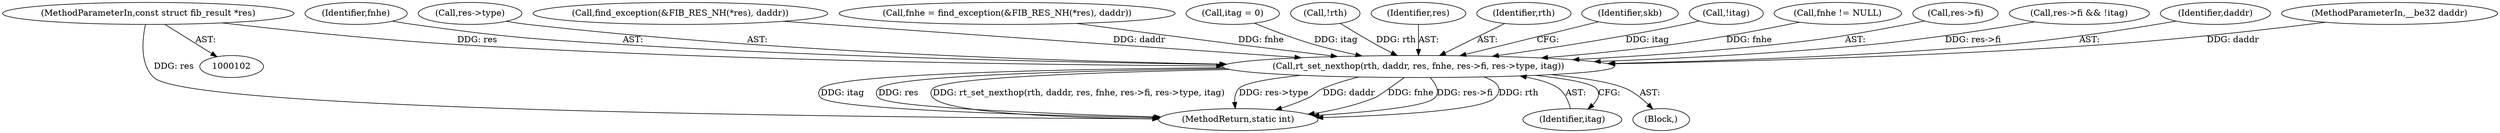 digraph "0_linux_df4d92549f23e1c037e83323aff58a21b3de7fe0_0@pointer" {
"1000104" [label="(MethodParameterIn,const struct fib_result *res)"];
"1000358" [label="(Call,rt_set_nexthop(rth, daddr, res, fnhe, res->fi, res->type, itag))"];
"1000369" [label="(Identifier,itag)"];
"1000362" [label="(Identifier,fnhe)"];
"1000366" [label="(Call,res->type)"];
"1000228" [label="(Call,find_exception(&FIB_RES_NH(*res), daddr))"];
"1000226" [label="(Call,fnhe = find_exception(&FIB_RES_NH(*res), daddr))"];
"1000104" [label="(MethodParameterIn,const struct fib_result *res)"];
"1000358" [label="(Call,rt_set_nexthop(rth, daddr, res, fnhe, res->fi, res->type, itag))"];
"1000120" [label="(Call,itag = 0)"];
"1000281" [label="(Call,!rth)"];
"1000361" [label="(Identifier,res)"];
"1000359" [label="(Identifier,rth)"];
"1000371" [label="(Identifier,skb)"];
"1000175" [label="(Call,!itag)"];
"1000238" [label="(Call,fnhe != NULL)"];
"1000363" [label="(Call,res->fi)"];
"1000171" [label="(Call,res->fi && !itag)"];
"1000383" [label="(MethodReturn,static int)"];
"1000109" [label="(Block,)"];
"1000360" [label="(Identifier,daddr)"];
"1000106" [label="(MethodParameterIn,__be32 daddr)"];
"1000104" -> "1000102"  [label="AST: "];
"1000104" -> "1000383"  [label="DDG: res"];
"1000104" -> "1000358"  [label="DDG: res"];
"1000358" -> "1000109"  [label="AST: "];
"1000358" -> "1000369"  [label="CFG: "];
"1000359" -> "1000358"  [label="AST: "];
"1000360" -> "1000358"  [label="AST: "];
"1000361" -> "1000358"  [label="AST: "];
"1000362" -> "1000358"  [label="AST: "];
"1000363" -> "1000358"  [label="AST: "];
"1000366" -> "1000358"  [label="AST: "];
"1000369" -> "1000358"  [label="AST: "];
"1000371" -> "1000358"  [label="CFG: "];
"1000358" -> "1000383"  [label="DDG: itag"];
"1000358" -> "1000383"  [label="DDG: res"];
"1000358" -> "1000383"  [label="DDG: rt_set_nexthop(rth, daddr, res, fnhe, res->fi, res->type, itag)"];
"1000358" -> "1000383"  [label="DDG: res->type"];
"1000358" -> "1000383"  [label="DDG: daddr"];
"1000358" -> "1000383"  [label="DDG: fnhe"];
"1000358" -> "1000383"  [label="DDG: res->fi"];
"1000358" -> "1000383"  [label="DDG: rth"];
"1000281" -> "1000358"  [label="DDG: rth"];
"1000228" -> "1000358"  [label="DDG: daddr"];
"1000106" -> "1000358"  [label="DDG: daddr"];
"1000226" -> "1000358"  [label="DDG: fnhe"];
"1000238" -> "1000358"  [label="DDG: fnhe"];
"1000171" -> "1000358"  [label="DDG: res->fi"];
"1000120" -> "1000358"  [label="DDG: itag"];
"1000175" -> "1000358"  [label="DDG: itag"];
}

